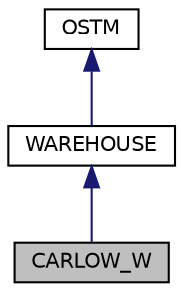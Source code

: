 digraph "CARLOW_W"
{
  edge [fontname="Helvetica",fontsize="10",labelfontname="Helvetica",labelfontsize="10"];
  node [fontname="Helvetica",fontsize="10",shape=record];
  Node1 [label="CARLOW_W",height=0.2,width=0.4,color="black", fillcolor="grey75", style="filled", fontcolor="black"];
  Node2 -> Node1 [dir="back",color="midnightblue",fontsize="10",style="solid",fontname="Helvetica"];
  Node2 [label="WAREHOUSE",height=0.2,width=0.4,color="black", fillcolor="white", style="filled",URL="$class_w_a_r_e_h_o_u_s_e.html"];
  Node3 -> Node2 [dir="back",color="midnightblue",fontsize="10",style="solid",fontname="Helvetica"];
  Node3 [label="OSTM",height=0.2,width=0.4,color="black", fillcolor="white", style="filled",URL="$class_o_s_t_m.html"];
}
